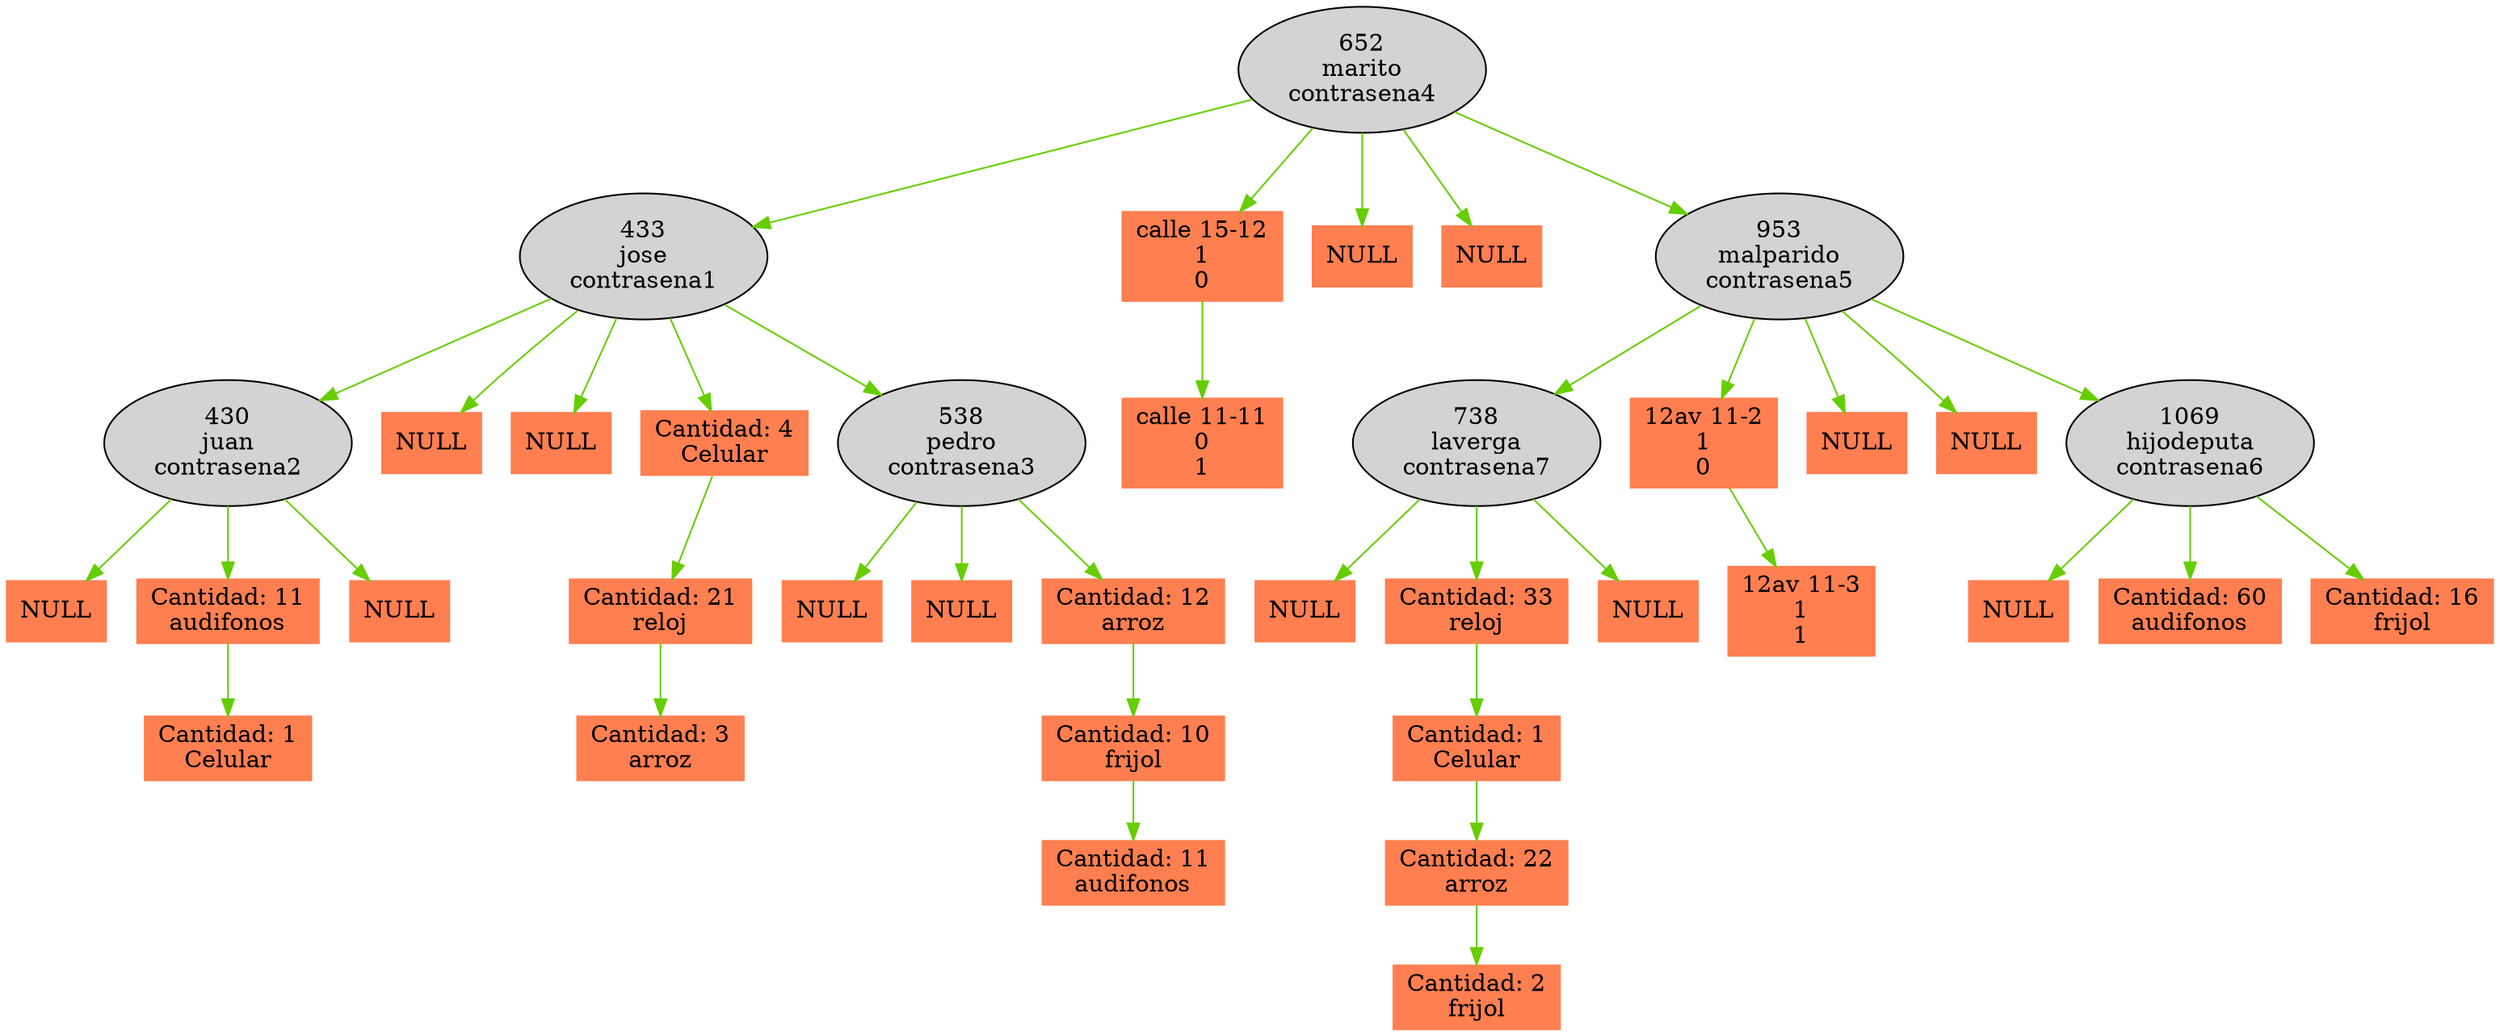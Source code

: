 digraph G {node[shape=ellipse, style=filled]; edge[color=chartreuse3];rankdir=UD 

Node652[label="652\nmarito\ncontrasena4"];
Node652 -> Node433
Node433[label="433\njose\ncontrasena1"];
Node433 -> Node430
Node430[label="430\njuan\ncontrasena2"];
Node430->Node_430_direccion_null 
 Node_430_direccion_null[shape=box,color=coral,label="NULL"];

Node430->Node_430_compras_0 -> Node_430_compras_1 
 Node_430_compras_0[shape=box, color=coral, label="Cantidad: 11\naudifonos"];
 Node_430_compras_1[shape=box, color=coral, label="Cantidad: 1\nCelular"];

Node430->Node_430_carrito_null 
 Node_430_carrito_null[shape=box,color=coral,label="NULL"];

Node433->Node_433_direccion_null 
 Node_433_direccion_null[shape=box,color=coral,label="NULL"];

Node433->Node_433_compras_null 
 Node_433_compras_null[shape=box,color=coral,label="NULL"];

Node433->Node_433_carrito_0 -> Node_433_carrito_1 
 Node_433_carrito_0[shape=box, color=coral, label="Cantidad: 4\nCelular"];
Node_433_carrito_1 -> Node_433_carrito_2 
 Node_433_carrito_1[shape=box, color=coral, label="Cantidad: 21\nreloj"];
 Node_433_carrito_2[shape=box, color=coral, label="Cantidad: 3\narroz"];

Node433 -> Node538
Node538[label="538\npedro\ncontrasena3"];
Node538->Node_538_direccion_null 
 Node_538_direccion_null[shape=box,color=coral,label="NULL"];

Node538->Node_538_compras_null 
 Node_538_compras_null[shape=box,color=coral,label="NULL"];

Node538->Node_538_carrito_0 -> Node_538_carrito_1 
 Node_538_carrito_0[shape=box, color=coral, label="Cantidad: 12\narroz"];
Node_538_carrito_1 -> Node_538_carrito_2 
 Node_538_carrito_1[shape=box, color=coral, label="Cantidad: 10\nfrijol"];
 Node_538_carrito_2[shape=box, color=coral, label="Cantidad: 11\naudifonos"];

Node652->Node_652_direccion_0 -> Node_652_direccion_1 
 Node_652_direccion_0[shape=box, color=coral, label="calle 15-12\n1\n0"];
 Node_652_direccion_1[shape=box, color=coral, label="calle 11-11\n0\n1"];

Node652->Node_652_compras_null 
 Node_652_compras_null[shape=box,color=coral,label="NULL"];

Node652->Node_652_carrito_null 
 Node_652_carrito_null[shape=box,color=coral,label="NULL"];

Node652 -> Node953
Node953[label="953\nmalparido\ncontrasena5"];
Node953 -> Node738
Node738[label="738\nlaverga\ncontrasena7"];
Node738->Node_738_direccion_null 
 Node_738_direccion_null[shape=box,color=coral,label="NULL"];

Node738->Node_738_compras_0 -> Node_738_compras_1 
 Node_738_compras_0[shape=box, color=coral, label="Cantidad: 33\nreloj"];
Node_738_compras_1 -> Node_738_compras_2 
 Node_738_compras_1[shape=box, color=coral, label="Cantidad: 1\nCelular"];
Node_738_compras_2 -> Node_738_compras_3 
 Node_738_compras_2[shape=box, color=coral, label="Cantidad: 22\narroz"];
 Node_738_compras_3[shape=box, color=coral, label="Cantidad: 2\nfrijol"];

Node738->Node_738_carrito_null 
 Node_738_carrito_null[shape=box,color=coral,label="NULL"];

Node953->Node_953_direccion_0 -> Node_953_direccion_1 
 Node_953_direccion_0[shape=box, color=coral, label="12av 11-2\n1\n0"];
 Node_953_direccion_1[shape=box, color=coral, label="12av 11-3\n1\n1"];

Node953->Node_953_compras_null 
 Node_953_compras_null[shape=box,color=coral,label="NULL"];

Node953->Node_953_carrito_null 
 Node_953_carrito_null[shape=box,color=coral,label="NULL"];

Node953 -> Node1069
Node1069[label="1069\nhijodeputa\ncontrasena6"];
Node1069->Node_1069_direccion_null 
 Node_1069_direccion_null[shape=box,color=coral,label="NULL"];

Node1069->Node_1069_compras_0 
 Node_1069_compras_0[shape=box,color=coral,label="Cantidad: 60\naudifonos"];

Node1069->Node_1069_carrito_0 
 Node_1069_carrito_0[shape=box,color=coral,label="Cantidad: 16\nfrijol"];



}
